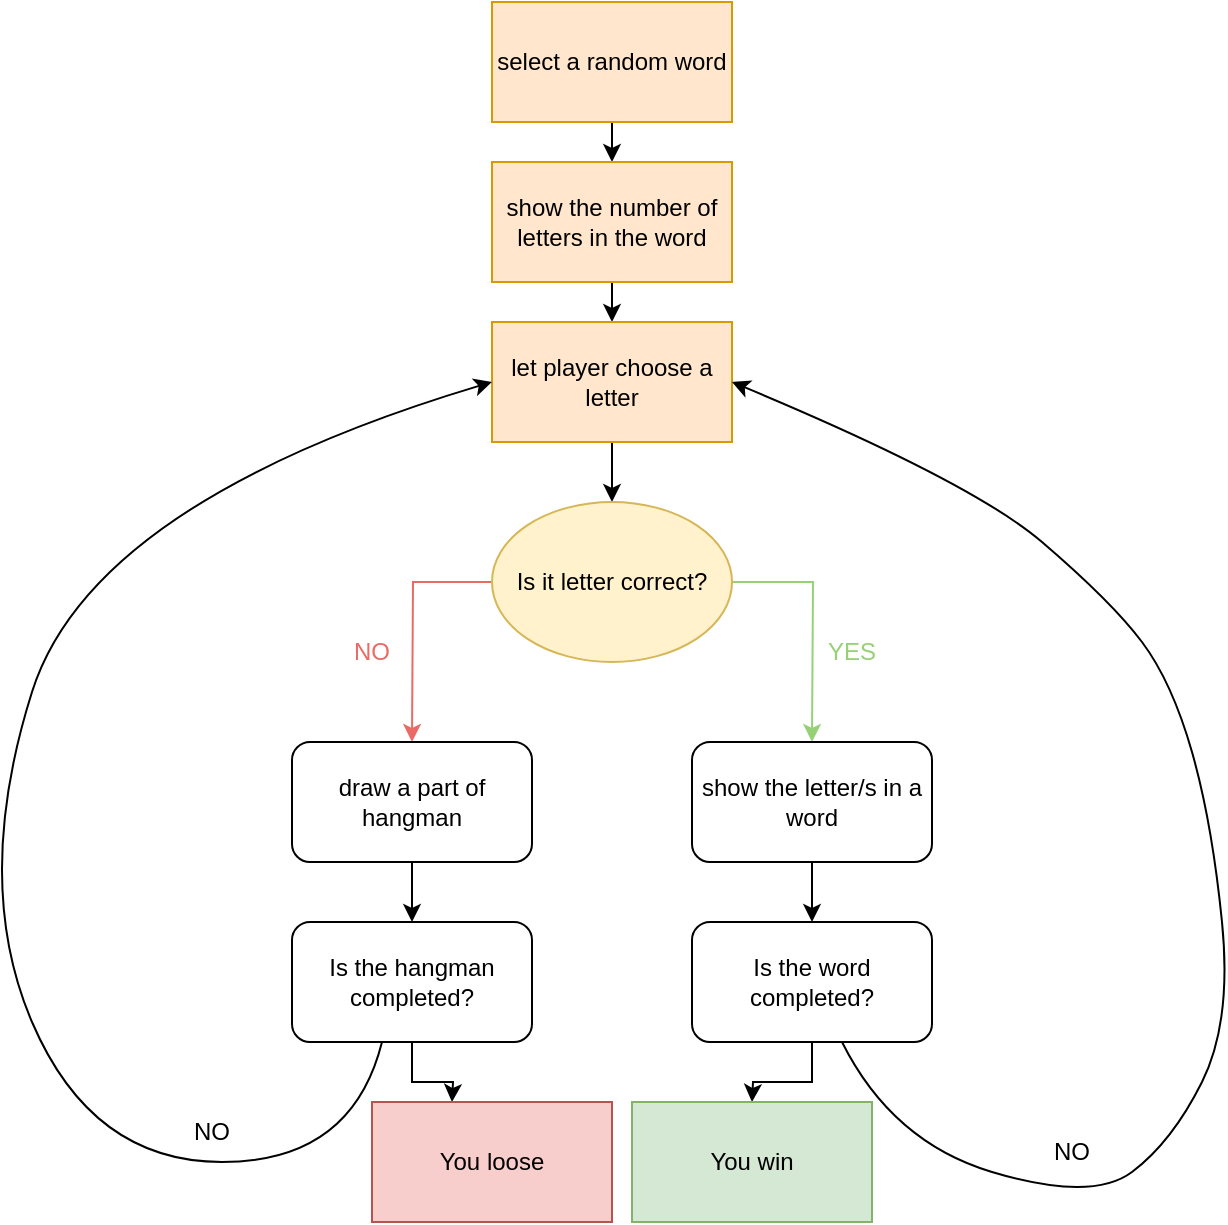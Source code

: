 <mxfile version="21.6.1" type="device">
  <diagram name="Page-1" id="FU4-X1si3iz_4nWzJQ8F">
    <mxGraphModel dx="2210" dy="795" grid="1" gridSize="10" guides="1" tooltips="1" connect="1" arrows="1" fold="1" page="1" pageScale="1" pageWidth="850" pageHeight="1100" math="0" shadow="0">
      <root>
        <mxCell id="0" />
        <mxCell id="1" parent="0" />
        <mxCell id="5uXWiQEfqai-mg1jJIxe-3" style="edgeStyle=orthogonalEdgeStyle;rounded=0;orthogonalLoop=1;jettySize=auto;html=1;" edge="1" parent="1" source="5uXWiQEfqai-mg1jJIxe-1">
          <mxGeometry relative="1" as="geometry">
            <mxPoint x="300" y="190" as="targetPoint" />
          </mxGeometry>
        </mxCell>
        <mxCell id="5uXWiQEfqai-mg1jJIxe-1" value="select a random word" style="rounded=0;whiteSpace=wrap;html=1;fillColor=#ffe6cc;strokeColor=#d79b00;" vertex="1" parent="1">
          <mxGeometry x="240" y="110" width="120" height="60" as="geometry" />
        </mxCell>
        <mxCell id="5uXWiQEfqai-mg1jJIxe-7" style="edgeStyle=orthogonalEdgeStyle;rounded=0;orthogonalLoop=1;jettySize=auto;html=1;" edge="1" parent="1" source="5uXWiQEfqai-mg1jJIxe-4">
          <mxGeometry relative="1" as="geometry">
            <mxPoint x="300" y="270" as="targetPoint" />
          </mxGeometry>
        </mxCell>
        <mxCell id="5uXWiQEfqai-mg1jJIxe-4" value="show the number of letters in the word" style="rounded=0;whiteSpace=wrap;html=1;fillColor=#ffe6cc;strokeColor=#d79b00;" vertex="1" parent="1">
          <mxGeometry x="240" y="190" width="120" height="60" as="geometry" />
        </mxCell>
        <mxCell id="5uXWiQEfqai-mg1jJIxe-14" style="edgeStyle=orthogonalEdgeStyle;rounded=0;orthogonalLoop=1;jettySize=auto;html=1;" edge="1" parent="1" source="5uXWiQEfqai-mg1jJIxe-8">
          <mxGeometry relative="1" as="geometry">
            <mxPoint x="300" y="360" as="targetPoint" />
          </mxGeometry>
        </mxCell>
        <mxCell id="5uXWiQEfqai-mg1jJIxe-8" value="let player choose a letter" style="rounded=0;whiteSpace=wrap;html=1;fillColor=#ffe6cc;strokeColor=#d79b00;" vertex="1" parent="1">
          <mxGeometry x="240" y="270" width="120" height="60" as="geometry" />
        </mxCell>
        <mxCell id="5uXWiQEfqai-mg1jJIxe-15" style="edgeStyle=orthogonalEdgeStyle;rounded=0;orthogonalLoop=1;jettySize=auto;html=1;strokeColor=#EA6B66;exitX=0;exitY=0.5;exitDx=0;exitDy=0;" edge="1" parent="1" source="5uXWiQEfqai-mg1jJIxe-13">
          <mxGeometry relative="1" as="geometry">
            <mxPoint x="200" y="480" as="targetPoint" />
            <mxPoint x="230" y="400" as="sourcePoint" />
          </mxGeometry>
        </mxCell>
        <mxCell id="5uXWiQEfqai-mg1jJIxe-16" style="edgeStyle=orthogonalEdgeStyle;rounded=0;orthogonalLoop=1;jettySize=auto;html=1;strokeColor=#97D077;" edge="1" parent="1" source="5uXWiQEfqai-mg1jJIxe-13">
          <mxGeometry relative="1" as="geometry">
            <mxPoint x="400" y="480" as="targetPoint" />
          </mxGeometry>
        </mxCell>
        <mxCell id="5uXWiQEfqai-mg1jJIxe-13" value="Is it letter correct?" style="ellipse;whiteSpace=wrap;html=1;fillColor=#fff2cc;strokeColor=#d6b656;" vertex="1" parent="1">
          <mxGeometry x="240" y="360" width="120" height="80" as="geometry" />
        </mxCell>
        <mxCell id="5uXWiQEfqai-mg1jJIxe-17" value="&lt;font color=&quot;#97D077&quot;&gt;YES&lt;/font&gt;" style="text;html=1;strokeColor=none;fillColor=none;align=center;verticalAlign=middle;whiteSpace=wrap;rounded=0;" vertex="1" parent="1">
          <mxGeometry x="390" y="420" width="60" height="30" as="geometry" />
        </mxCell>
        <mxCell id="5uXWiQEfqai-mg1jJIxe-18" value="&lt;font color=&quot;#EA6B66&quot;&gt;NO&lt;/font&gt;" style="text;html=1;strokeColor=none;fillColor=none;align=center;verticalAlign=middle;whiteSpace=wrap;rounded=0;" vertex="1" parent="1">
          <mxGeometry x="150" y="420" width="60" height="30" as="geometry" />
        </mxCell>
        <mxCell id="5uXWiQEfqai-mg1jJIxe-30" style="edgeStyle=orthogonalEdgeStyle;rounded=0;orthogonalLoop=1;jettySize=auto;html=1;" edge="1" parent="1" source="5uXWiQEfqai-mg1jJIxe-19">
          <mxGeometry relative="1" as="geometry">
            <mxPoint x="400" y="570" as="targetPoint" />
          </mxGeometry>
        </mxCell>
        <mxCell id="5uXWiQEfqai-mg1jJIxe-19" value="show the letter/s in a word" style="rounded=1;whiteSpace=wrap;html=1;" vertex="1" parent="1">
          <mxGeometry x="340" y="480" width="120" height="60" as="geometry" />
        </mxCell>
        <mxCell id="5uXWiQEfqai-mg1jJIxe-29" style="edgeStyle=orthogonalEdgeStyle;rounded=0;orthogonalLoop=1;jettySize=auto;html=1;" edge="1" parent="1" source="5uXWiQEfqai-mg1jJIxe-25">
          <mxGeometry relative="1" as="geometry">
            <mxPoint x="200" y="570" as="targetPoint" />
          </mxGeometry>
        </mxCell>
        <mxCell id="5uXWiQEfqai-mg1jJIxe-25" value="draw a part of hangman" style="rounded=1;whiteSpace=wrap;html=1;" vertex="1" parent="1">
          <mxGeometry x="140" y="480" width="120" height="60" as="geometry" />
        </mxCell>
        <mxCell id="5uXWiQEfqai-mg1jJIxe-36" style="edgeStyle=orthogonalEdgeStyle;rounded=0;orthogonalLoop=1;jettySize=auto;html=1;" edge="1" parent="1" source="5uXWiQEfqai-mg1jJIxe-32">
          <mxGeometry relative="1" as="geometry">
            <mxPoint x="220" y="660" as="targetPoint" />
          </mxGeometry>
        </mxCell>
        <mxCell id="5uXWiQEfqai-mg1jJIxe-32" value="Is the hangman completed?" style="rounded=1;whiteSpace=wrap;html=1;" vertex="1" parent="1">
          <mxGeometry x="140" y="570" width="120" height="60" as="geometry" />
        </mxCell>
        <mxCell id="5uXWiQEfqai-mg1jJIxe-33" value="" style="endArrow=none;html=1;curved=1;exitX=0;exitY=0.5;exitDx=0;exitDy=0;startArrow=classic;startFill=1;" edge="1" parent="1" source="5uXWiQEfqai-mg1jJIxe-8">
          <mxGeometry width="50" height="50" relative="1" as="geometry">
            <mxPoint x="217.96" y="307.02" as="sourcePoint" />
            <mxPoint x="185" y="630" as="targetPoint" />
            <Array as="points">
              <mxPoint x="40" y="360" />
              <mxPoint x="-20" y="550" />
              <mxPoint x="40" y="690" />
              <mxPoint x="170" y="690" />
            </Array>
          </mxGeometry>
        </mxCell>
        <mxCell id="5uXWiQEfqai-mg1jJIxe-34" value="NO" style="text;html=1;strokeColor=none;fillColor=none;align=center;verticalAlign=middle;whiteSpace=wrap;rounded=0;" vertex="1" parent="1">
          <mxGeometry x="70" y="660" width="60" height="30" as="geometry" />
        </mxCell>
        <mxCell id="5uXWiQEfqai-mg1jJIxe-35" value="" style="endArrow=none;html=1;exitX=1;exitY=0.5;exitDx=0;exitDy=0;curved=1;startArrow=classic;startFill=1;" edge="1" parent="1" source="5uXWiQEfqai-mg1jJIxe-8" target="5uXWiQEfqai-mg1jJIxe-38">
          <mxGeometry width="50" height="50" relative="1" as="geometry">
            <mxPoint x="540" y="330" as="sourcePoint" />
            <mxPoint x="550" y="520" as="targetPoint" />
            <Array as="points">
              <mxPoint x="480" y="350" />
              <mxPoint x="550" y="410" />
              <mxPoint x="580" y="450" />
              <mxPoint x="600" y="520" />
              <mxPoint x="610" y="620" />
              <mxPoint x="580" y="680" />
              <mxPoint x="540" y="710" />
              <mxPoint x="440" y="680" />
            </Array>
          </mxGeometry>
        </mxCell>
        <mxCell id="5uXWiQEfqai-mg1jJIxe-37" value="You loose" style="rounded=0;whiteSpace=wrap;html=1;fillColor=#f8cecc;strokeColor=#b85450;" vertex="1" parent="1">
          <mxGeometry x="180" y="660" width="120" height="60" as="geometry" />
        </mxCell>
        <mxCell id="5uXWiQEfqai-mg1jJIxe-40" style="edgeStyle=orthogonalEdgeStyle;rounded=0;orthogonalLoop=1;jettySize=auto;html=1;" edge="1" parent="1" source="5uXWiQEfqai-mg1jJIxe-38">
          <mxGeometry relative="1" as="geometry">
            <mxPoint x="370" y="660" as="targetPoint" />
          </mxGeometry>
        </mxCell>
        <mxCell id="5uXWiQEfqai-mg1jJIxe-38" value="Is the word completed?" style="rounded=1;whiteSpace=wrap;html=1;" vertex="1" parent="1">
          <mxGeometry x="340" y="570" width="120" height="60" as="geometry" />
        </mxCell>
        <mxCell id="5uXWiQEfqai-mg1jJIxe-39" value="NO" style="text;html=1;strokeColor=none;fillColor=none;align=center;verticalAlign=middle;whiteSpace=wrap;rounded=0;" vertex="1" parent="1">
          <mxGeometry x="500" y="670" width="60" height="30" as="geometry" />
        </mxCell>
        <mxCell id="5uXWiQEfqai-mg1jJIxe-41" value="You win" style="rounded=0;whiteSpace=wrap;html=1;fillColor=#d5e8d4;strokeColor=#82b366;" vertex="1" parent="1">
          <mxGeometry x="310" y="660" width="120" height="60" as="geometry" />
        </mxCell>
      </root>
    </mxGraphModel>
  </diagram>
</mxfile>
